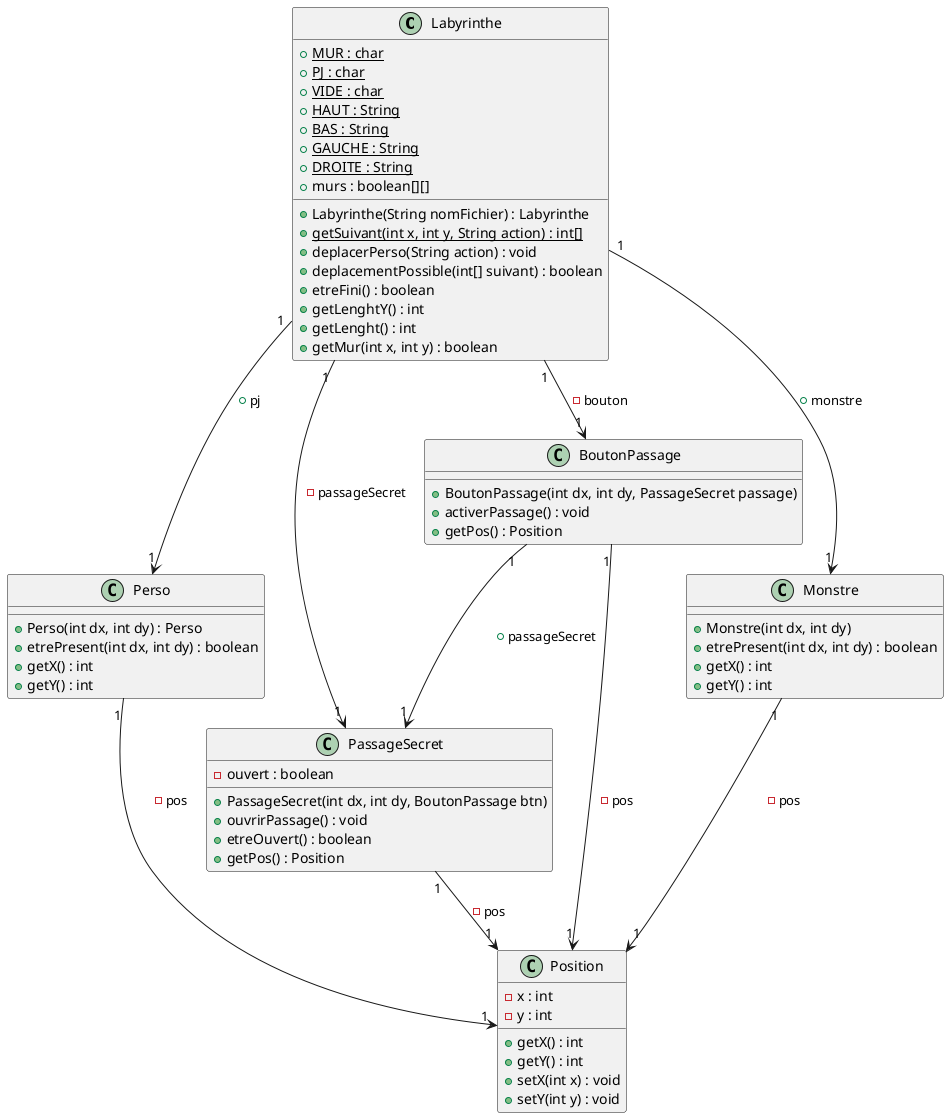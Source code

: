 @startuml

class Labyrinthe{
    {static} +MUR : char
    {static} +PJ : char
    {static} +VIDE : char
    {static} +HAUT : String
    {static} +BAS : String
    {static} +GAUCHE : String
    {static} +DROITE : String
    +murs : boolean[][]

    +Labyrinthe(String nomFichier) : Labyrinthe
    {static}+getSuivant(int x, int y, String action) : int[]
    +deplacerPerso(String action) : void
    +deplacementPossible(int[] suivant) : boolean
    +etreFini() : boolean
    +getLenghtY() : int
    +getLenght() : int
    +getMur(int x, int y) : boolean


}
class Perso {
    +Perso(int dx, int dy) : Perso
    +etrePresent(int dx, int dy) : boolean
    +getX() : int
    +getY() : int
}

class PassageSecret {
    -ouvert : boolean
    +PassageSecret(int dx, int dy, BoutonPassage btn)
    +ouvrirPassage() : void
    +etreOuvert() : boolean
    +getPos() : Position
}

class BoutonPassage {
    +BoutonPassage(int dx, int dy, PassageSecret passage)
    +activerPassage() : void
    +getPos() : Position
}

class Position {
    -x : int
    -y : int
    +getX() : int
    +getY() : int
    +setX(int x) : void
    +setY(int y) : void
}

class Monstre{
    +Monstre(int dx, int dy)
    +etrePresent(int dx, int dy) : boolean
    +getX() : int
    +getY() : int
}

Labyrinthe "1"-->"1" Perso : +pj
Labyrinthe "1"-->"1" Monstre : +monstre
Labyrinthe "1"-->"1" PassageSecret : -passageSecret
BoutonPassage "1"-->"1" PassageSecret : +passageSecret
Labyrinthe "1"-->"1" BoutonPassage : -bouton
Perso "1"-->"1" Position : -pos
Monstre "1"-->"1" Position : -pos
PassageSecret "1"-->"1" Position : -pos
BoutonPassage "1"-->"1" Position : -pos


@enduml